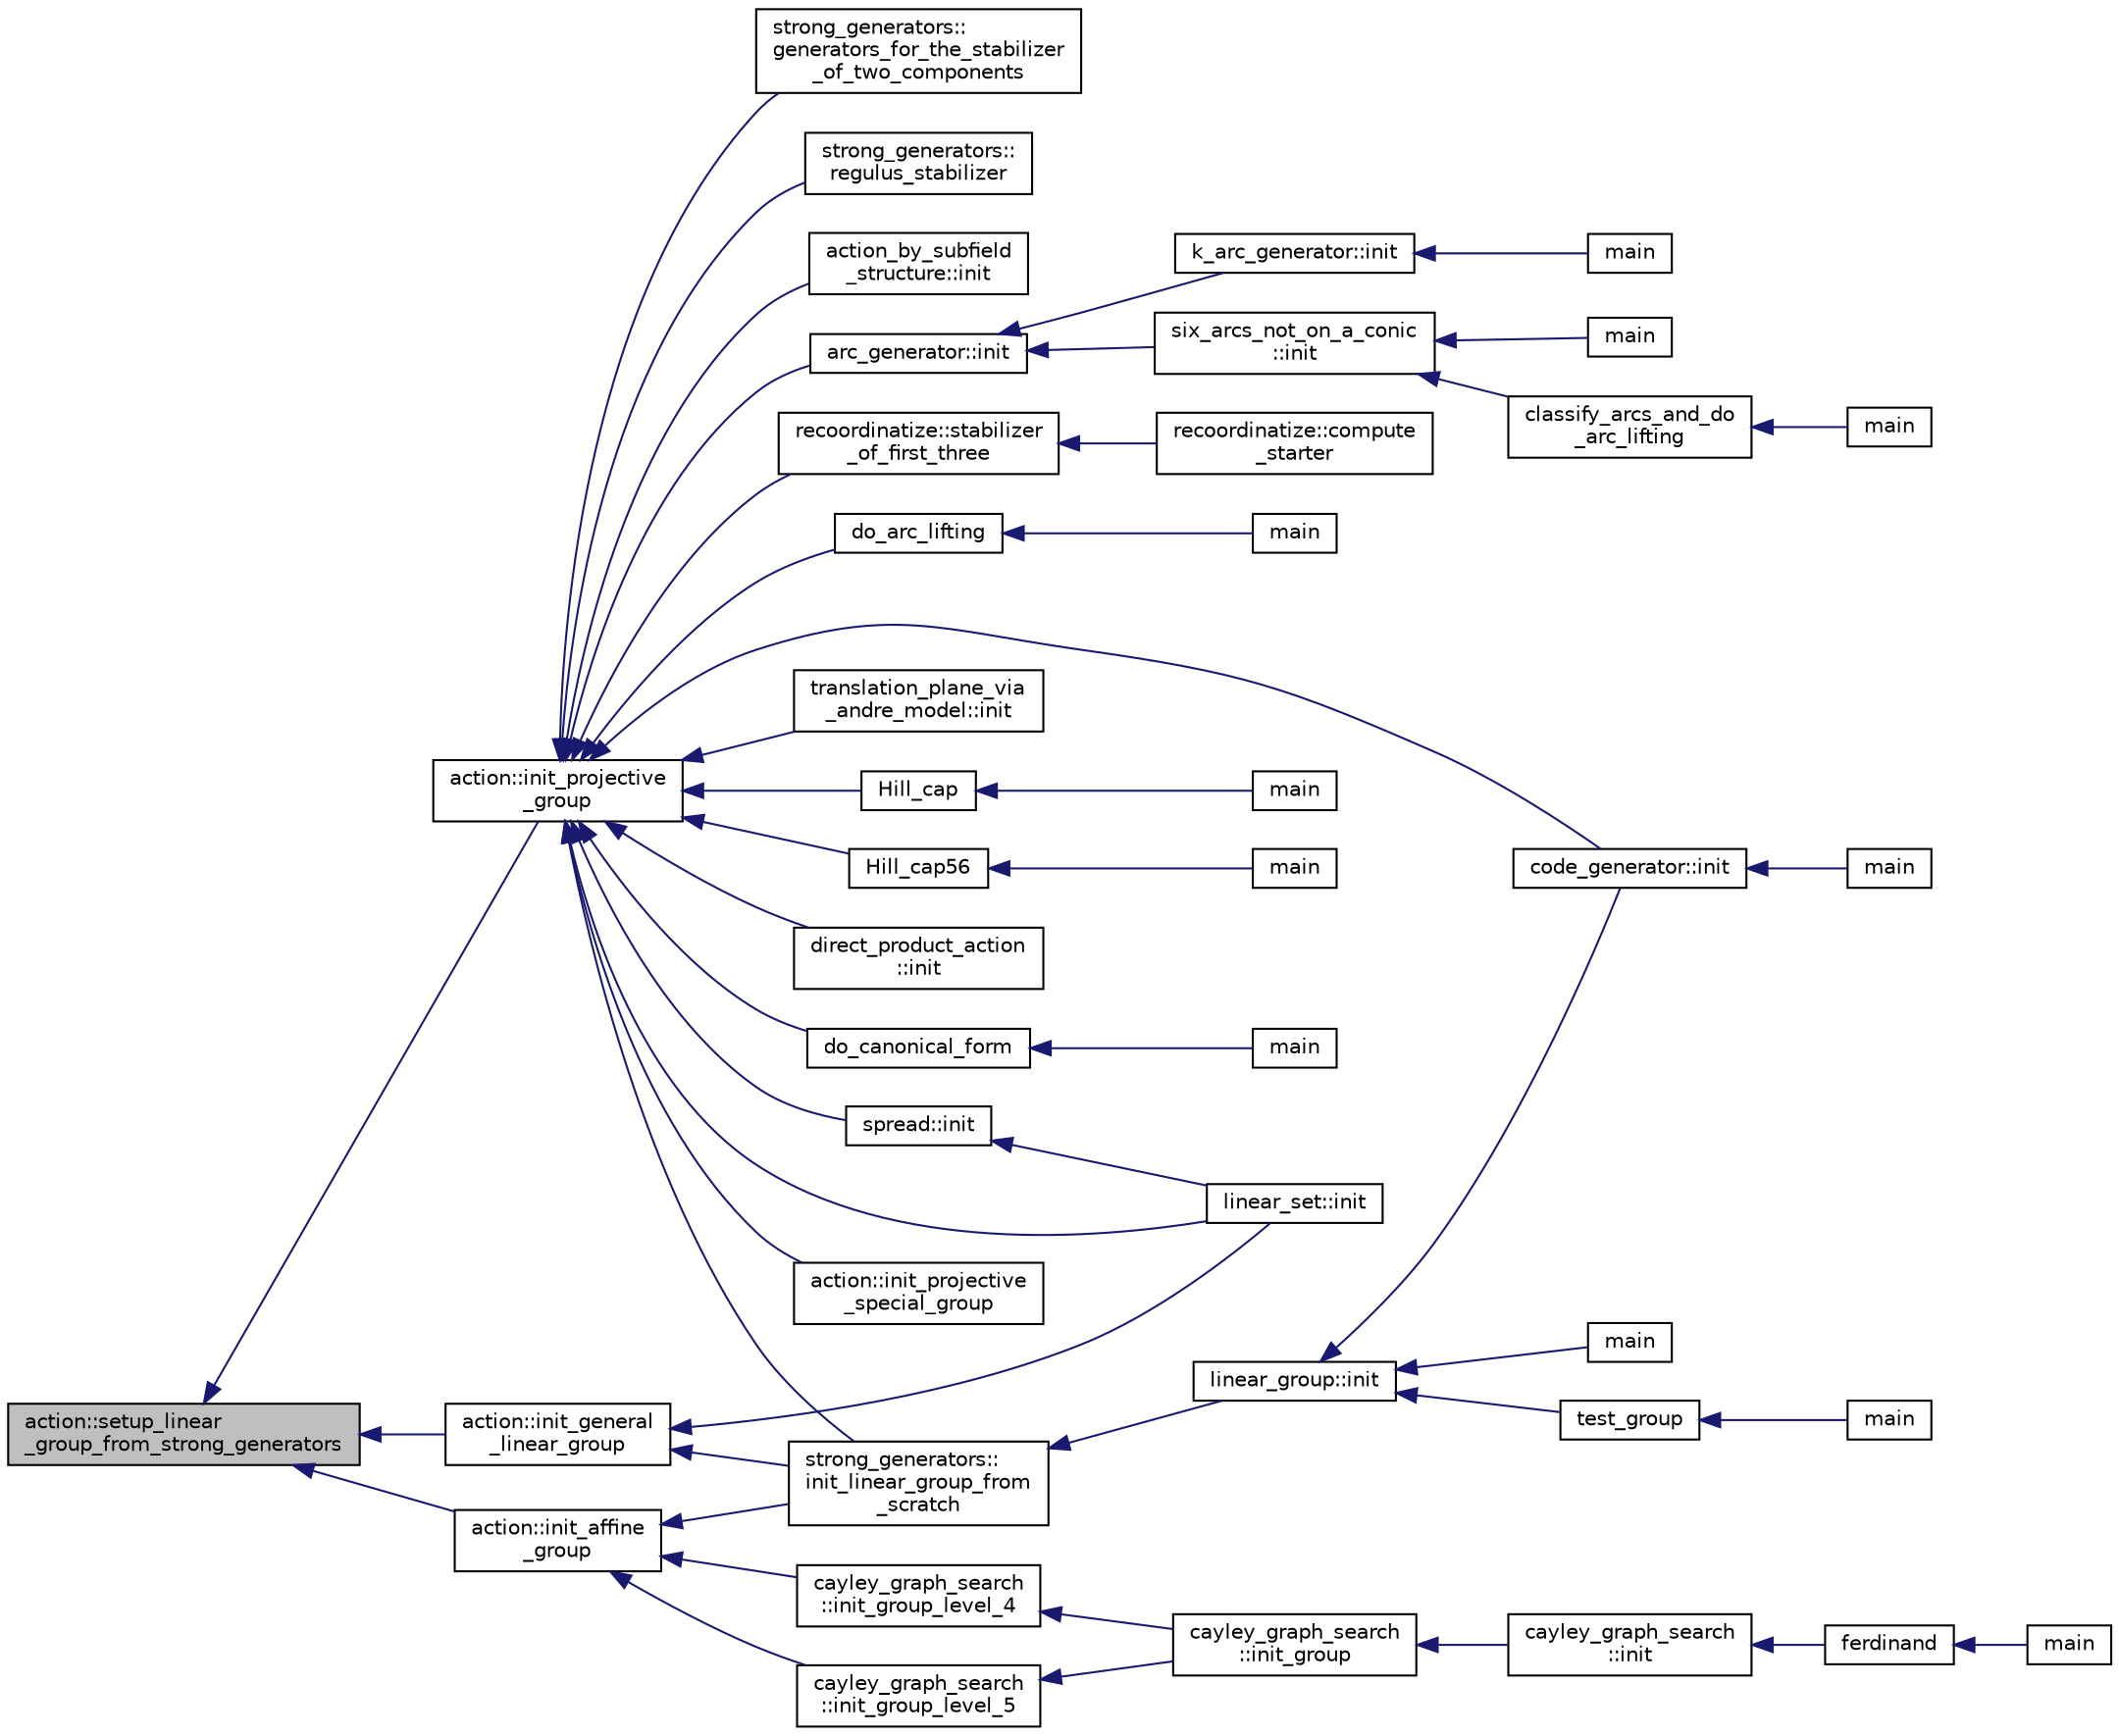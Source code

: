 digraph "action::setup_linear_group_from_strong_generators"
{
  edge [fontname="Helvetica",fontsize="10",labelfontname="Helvetica",labelfontsize="10"];
  node [fontname="Helvetica",fontsize="10",shape=record];
  rankdir="LR";
  Node34557 [label="action::setup_linear\l_group_from_strong_generators",height=0.2,width=0.4,color="black", fillcolor="grey75", style="filled", fontcolor="black"];
  Node34557 -> Node34558 [dir="back",color="midnightblue",fontsize="10",style="solid",fontname="Helvetica"];
  Node34558 [label="action::init_projective\l_group",height=0.2,width=0.4,color="black", fillcolor="white", style="filled",URL="$d2/d86/classaction.html#ad943cb9d3828331bf5634c6dbfc31afd"];
  Node34558 -> Node34559 [dir="back",color="midnightblue",fontsize="10",style="solid",fontname="Helvetica"];
  Node34559 [label="do_arc_lifting",height=0.2,width=0.4,color="black", fillcolor="white", style="filled",URL="$d5/d9e/arcs__orderly_8_c.html#a7367bc544c290322bdbd4545388a27a8"];
  Node34559 -> Node34560 [dir="back",color="midnightblue",fontsize="10",style="solid",fontname="Helvetica"];
  Node34560 [label="main",height=0.2,width=0.4,color="black", fillcolor="white", style="filled",URL="$d5/d9e/arcs__orderly_8_c.html#a3c04138a5bfe5d72780bb7e82a18e627"];
  Node34558 -> Node34561 [dir="back",color="midnightblue",fontsize="10",style="solid",fontname="Helvetica"];
  Node34561 [label="code_generator::init",height=0.2,width=0.4,color="black", fillcolor="white", style="filled",URL="$db/d37/classcode__generator.html#acfaa1e8badf6f30255203f499b130af8"];
  Node34561 -> Node34562 [dir="back",color="midnightblue",fontsize="10",style="solid",fontname="Helvetica"];
  Node34562 [label="main",height=0.2,width=0.4,color="black", fillcolor="white", style="filled",URL="$d4/d4f/codes_8_c.html#a217dbf8b442f20279ea00b898af96f52"];
  Node34558 -> Node34563 [dir="back",color="midnightblue",fontsize="10",style="solid",fontname="Helvetica"];
  Node34563 [label="direct_product_action\l::init",height=0.2,width=0.4,color="black", fillcolor="white", style="filled",URL="$d3/d78/classdirect__product__action.html#aad40060e5821c011cccaa65a5c4df64f"];
  Node34558 -> Node34564 [dir="back",color="midnightblue",fontsize="10",style="solid",fontname="Helvetica"];
  Node34564 [label="Hill_cap",height=0.2,width=0.4,color="black", fillcolor="white", style="filled",URL="$da/d28/hill_8_c.html#a7c2543fe497e681d4b492b16ea7f933e"];
  Node34564 -> Node34565 [dir="back",color="midnightblue",fontsize="10",style="solid",fontname="Helvetica"];
  Node34565 [label="main",height=0.2,width=0.4,color="black", fillcolor="white", style="filled",URL="$da/d28/hill_8_c.html#a217dbf8b442f20279ea00b898af96f52"];
  Node34558 -> Node34566 [dir="back",color="midnightblue",fontsize="10",style="solid",fontname="Helvetica"];
  Node34566 [label="linear_set::init",height=0.2,width=0.4,color="black", fillcolor="white", style="filled",URL="$dd/d86/classlinear__set.html#a7ab24e84423749047d5465cb15505475"];
  Node34558 -> Node34567 [dir="back",color="midnightblue",fontsize="10",style="solid",fontname="Helvetica"];
  Node34567 [label="Hill_cap56",height=0.2,width=0.4,color="black", fillcolor="white", style="filled",URL="$df/d74/tl__geometry_8h.html#ad7fc0ff2bf8455ab25e170c6930047a6"];
  Node34567 -> Node34568 [dir="back",color="midnightblue",fontsize="10",style="solid",fontname="Helvetica"];
  Node34568 [label="main",height=0.2,width=0.4,color="black", fillcolor="white", style="filled",URL="$d4/d6e/make__something_8_c.html#a217dbf8b442f20279ea00b898af96f52"];
  Node34558 -> Node34569 [dir="back",color="midnightblue",fontsize="10",style="solid",fontname="Helvetica"];
  Node34569 [label="do_canonical_form",height=0.2,width=0.4,color="black", fillcolor="white", style="filled",URL="$dc/dd4/group__actions_8h.html#afb9f4a331a8a017ea3b8b7d9ed8dcc88"];
  Node34569 -> Node34570 [dir="back",color="midnightblue",fontsize="10",style="solid",fontname="Helvetica"];
  Node34570 [label="main",height=0.2,width=0.4,color="black", fillcolor="white", style="filled",URL="$d0/d2f/process_8_c.html#a3c04138a5bfe5d72780bb7e82a18e627"];
  Node34558 -> Node34571 [dir="back",color="midnightblue",fontsize="10",style="solid",fontname="Helvetica"];
  Node34571 [label="action::init_projective\l_special_group",height=0.2,width=0.4,color="black", fillcolor="white", style="filled",URL="$d2/d86/classaction.html#a4c69f0e07dff8ba8ac2415faf69d55a4"];
  Node34558 -> Node34572 [dir="back",color="midnightblue",fontsize="10",style="solid",fontname="Helvetica"];
  Node34572 [label="strong_generators::\linit_linear_group_from\l_scratch",height=0.2,width=0.4,color="black", fillcolor="white", style="filled",URL="$dc/d09/classstrong__generators.html#ad47ecfb9c141b65ed6aca34231d5a0d2"];
  Node34572 -> Node34573 [dir="back",color="midnightblue",fontsize="10",style="solid",fontname="Helvetica"];
  Node34573 [label="linear_group::init",height=0.2,width=0.4,color="black", fillcolor="white", style="filled",URL="$df/d5a/classlinear__group.html#a8119aa9b882192ab422b12614b259f28"];
  Node34573 -> Node34561 [dir="back",color="midnightblue",fontsize="10",style="solid",fontname="Helvetica"];
  Node34573 -> Node34574 [dir="back",color="midnightblue",fontsize="10",style="solid",fontname="Helvetica"];
  Node34574 [label="test_group",height=0.2,width=0.4,color="black", fillcolor="white", style="filled",URL="$d8/d03/analyze__q__designs_8_c.html#ad03444358d0b46e7aa4d88a806b44925"];
  Node34574 -> Node34575 [dir="back",color="midnightblue",fontsize="10",style="solid",fontname="Helvetica"];
  Node34575 [label="main",height=0.2,width=0.4,color="black", fillcolor="white", style="filled",URL="$d8/d03/analyze__q__designs_8_c.html#a217dbf8b442f20279ea00b898af96f52"];
  Node34573 -> Node34576 [dir="back",color="midnightblue",fontsize="10",style="solid",fontname="Helvetica"];
  Node34576 [label="main",height=0.2,width=0.4,color="black", fillcolor="white", style="filled",URL="$da/dd5/subspace__orbits__main_8_c.html#a217dbf8b442f20279ea00b898af96f52"];
  Node34558 -> Node34577 [dir="back",color="midnightblue",fontsize="10",style="solid",fontname="Helvetica"];
  Node34577 [label="strong_generators::\lgenerators_for_the_stabilizer\l_of_two_components",height=0.2,width=0.4,color="black", fillcolor="white", style="filled",URL="$dc/d09/classstrong__generators.html#acd9ddc5b768e4cf3f2398383d5a8f3b2"];
  Node34558 -> Node34578 [dir="back",color="midnightblue",fontsize="10",style="solid",fontname="Helvetica"];
  Node34578 [label="strong_generators::\lregulus_stabilizer",height=0.2,width=0.4,color="black", fillcolor="white", style="filled",URL="$dc/d09/classstrong__generators.html#a32e999d14b4168695f2e775ddf2ed7e7"];
  Node34558 -> Node34579 [dir="back",color="midnightblue",fontsize="10",style="solid",fontname="Helvetica"];
  Node34579 [label="action_by_subfield\l_structure::init",height=0.2,width=0.4,color="black", fillcolor="white", style="filled",URL="$dd/d67/classaction__by__subfield__structure.html#a565b45607d3ebc3eaa0e910a6ce6a661"];
  Node34558 -> Node34580 [dir="back",color="midnightblue",fontsize="10",style="solid",fontname="Helvetica"];
  Node34580 [label="arc_generator::init",height=0.2,width=0.4,color="black", fillcolor="white", style="filled",URL="$d4/d21/classarc__generator.html#ae614e18e9c641d67069fa27d48245cde"];
  Node34580 -> Node34581 [dir="back",color="midnightblue",fontsize="10",style="solid",fontname="Helvetica"];
  Node34581 [label="k_arc_generator::init",height=0.2,width=0.4,color="black", fillcolor="white", style="filled",URL="$d6/dd8/classk__arc__generator.html#a6036d9f52ede9f8ca681505626b5361d"];
  Node34581 -> Node34582 [dir="back",color="midnightblue",fontsize="10",style="solid",fontname="Helvetica"];
  Node34582 [label="main",height=0.2,width=0.4,color="black", fillcolor="white", style="filled",URL="$d6/d01/k__arc__generator__main_8_c.html#a217dbf8b442f20279ea00b898af96f52"];
  Node34580 -> Node34583 [dir="back",color="midnightblue",fontsize="10",style="solid",fontname="Helvetica"];
  Node34583 [label="six_arcs_not_on_a_conic\l::init",height=0.2,width=0.4,color="black", fillcolor="white", style="filled",URL="$d8/de6/classsix__arcs__not__on__a__conic.html#a7a4d5cf8a098488729934cfa8a70944a"];
  Node34583 -> Node34584 [dir="back",color="midnightblue",fontsize="10",style="solid",fontname="Helvetica"];
  Node34584 [label="classify_arcs_and_do\l_arc_lifting",height=0.2,width=0.4,color="black", fillcolor="white", style="filled",URL="$d6/dc3/arc__lifting__main_8_c.html#afdd7be16f16b8c71e9a72fe5f6a0b59c"];
  Node34584 -> Node34585 [dir="back",color="midnightblue",fontsize="10",style="solid",fontname="Helvetica"];
  Node34585 [label="main",height=0.2,width=0.4,color="black", fillcolor="white", style="filled",URL="$d6/dc3/arc__lifting__main_8_c.html#a217dbf8b442f20279ea00b898af96f52"];
  Node34583 -> Node34586 [dir="back",color="midnightblue",fontsize="10",style="solid",fontname="Helvetica"];
  Node34586 [label="main",height=0.2,width=0.4,color="black", fillcolor="white", style="filled",URL="$d2/dfa/create__surface__main_8_c.html#a217dbf8b442f20279ea00b898af96f52"];
  Node34558 -> Node34587 [dir="back",color="midnightblue",fontsize="10",style="solid",fontname="Helvetica"];
  Node34587 [label="recoordinatize::stabilizer\l_of_first_three",height=0.2,width=0.4,color="black", fillcolor="white", style="filled",URL="$d3/d3c/classrecoordinatize.html#ae8a24e776a57f0ac4923f6ed1d1db6e6"];
  Node34587 -> Node34588 [dir="back",color="midnightblue",fontsize="10",style="solid",fontname="Helvetica"];
  Node34588 [label="recoordinatize::compute\l_starter",height=0.2,width=0.4,color="black", fillcolor="white", style="filled",URL="$d3/d3c/classrecoordinatize.html#a274b399821488e5f6fb1adfbc8f8ebac"];
  Node34558 -> Node34589 [dir="back",color="midnightblue",fontsize="10",style="solid",fontname="Helvetica"];
  Node34589 [label="spread::init",height=0.2,width=0.4,color="black", fillcolor="white", style="filled",URL="$da/dc1/classspread.html#aa2493aebcdd72c4472213711dfcc2ab6"];
  Node34589 -> Node34566 [dir="back",color="midnightblue",fontsize="10",style="solid",fontname="Helvetica"];
  Node34558 -> Node34590 [dir="back",color="midnightblue",fontsize="10",style="solid",fontname="Helvetica"];
  Node34590 [label="translation_plane_via\l_andre_model::init",height=0.2,width=0.4,color="black", fillcolor="white", style="filled",URL="$d1/dcc/classtranslation__plane__via__andre__model.html#adb424599de168ade331979a9218ee07b"];
  Node34557 -> Node34591 [dir="back",color="midnightblue",fontsize="10",style="solid",fontname="Helvetica"];
  Node34591 [label="action::init_affine\l_group",height=0.2,width=0.4,color="black", fillcolor="white", style="filled",URL="$d2/d86/classaction.html#a32c0c683b3071fef19d28ca4880b568a"];
  Node34591 -> Node34592 [dir="back",color="midnightblue",fontsize="10",style="solid",fontname="Helvetica"];
  Node34592 [label="cayley_graph_search\l::init_group_level_4",height=0.2,width=0.4,color="black", fillcolor="white", style="filled",URL="$de/dae/classcayley__graph__search.html#a6593f90cd91bea8c23fe71acca05655e"];
  Node34592 -> Node34593 [dir="back",color="midnightblue",fontsize="10",style="solid",fontname="Helvetica"];
  Node34593 [label="cayley_graph_search\l::init_group",height=0.2,width=0.4,color="black", fillcolor="white", style="filled",URL="$de/dae/classcayley__graph__search.html#adbce2e517a8ed979f53e8aeb043cf4ca"];
  Node34593 -> Node34594 [dir="back",color="midnightblue",fontsize="10",style="solid",fontname="Helvetica"];
  Node34594 [label="cayley_graph_search\l::init",height=0.2,width=0.4,color="black", fillcolor="white", style="filled",URL="$de/dae/classcayley__graph__search.html#add9c6434abeaebac4a07bc03cb21672d"];
  Node34594 -> Node34595 [dir="back",color="midnightblue",fontsize="10",style="solid",fontname="Helvetica"];
  Node34595 [label="ferdinand",height=0.2,width=0.4,color="black", fillcolor="white", style="filled",URL="$da/df3/ferdinand_8_c.html#a322b57727d23cf5a0932f11c30ea18d9"];
  Node34595 -> Node34596 [dir="back",color="midnightblue",fontsize="10",style="solid",fontname="Helvetica"];
  Node34596 [label="main",height=0.2,width=0.4,color="black", fillcolor="white", style="filled",URL="$da/df3/ferdinand_8_c.html#a3c04138a5bfe5d72780bb7e82a18e627"];
  Node34591 -> Node34597 [dir="back",color="midnightblue",fontsize="10",style="solid",fontname="Helvetica"];
  Node34597 [label="cayley_graph_search\l::init_group_level_5",height=0.2,width=0.4,color="black", fillcolor="white", style="filled",URL="$de/dae/classcayley__graph__search.html#ab4427f6ab65833dae31a18f44a5d6d7a"];
  Node34597 -> Node34593 [dir="back",color="midnightblue",fontsize="10",style="solid",fontname="Helvetica"];
  Node34591 -> Node34572 [dir="back",color="midnightblue",fontsize="10",style="solid",fontname="Helvetica"];
  Node34557 -> Node34598 [dir="back",color="midnightblue",fontsize="10",style="solid",fontname="Helvetica"];
  Node34598 [label="action::init_general\l_linear_group",height=0.2,width=0.4,color="black", fillcolor="white", style="filled",URL="$d2/d86/classaction.html#a1ff1bf53f9073bfc76ff073e7af6f396"];
  Node34598 -> Node34566 [dir="back",color="midnightblue",fontsize="10",style="solid",fontname="Helvetica"];
  Node34598 -> Node34572 [dir="back",color="midnightblue",fontsize="10",style="solid",fontname="Helvetica"];
}
